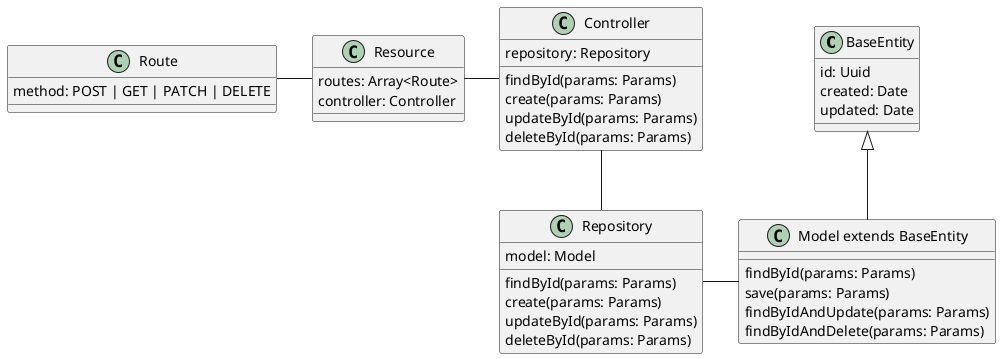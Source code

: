 @startuml geopredict class diagram

class BaseEntity {
    id: Uuid
    created: Date
    updated: Date
}

class Route {
    method: POST | GET | PATCH | DELETE

}

class Resource {
    routes: Array<Route>
    controller: Controller
}

class Controller {
    repository: Repository
    findById(params: Params)
    create(params: Params)
    updateById(params: Params)
    deleteById(params: Params)
}

class Repository {
    model: Model
    findById(params: Params)
    create(params: Params)
    updateById(params: Params)
    deleteById(params: Params)
}

class "Model extends BaseEntity" {
    findById(params: Params)
    save(params: Params)
    findByIdAndUpdate(params: Params)
    findByIdAndDelete(params: Params)    
}
Route - Resource
Resource - Controller
Controller -- Repository
BaseEntity <|-- "Model extends BaseEntity"
Repository - "Model extends BaseEntity"
@enduml
















